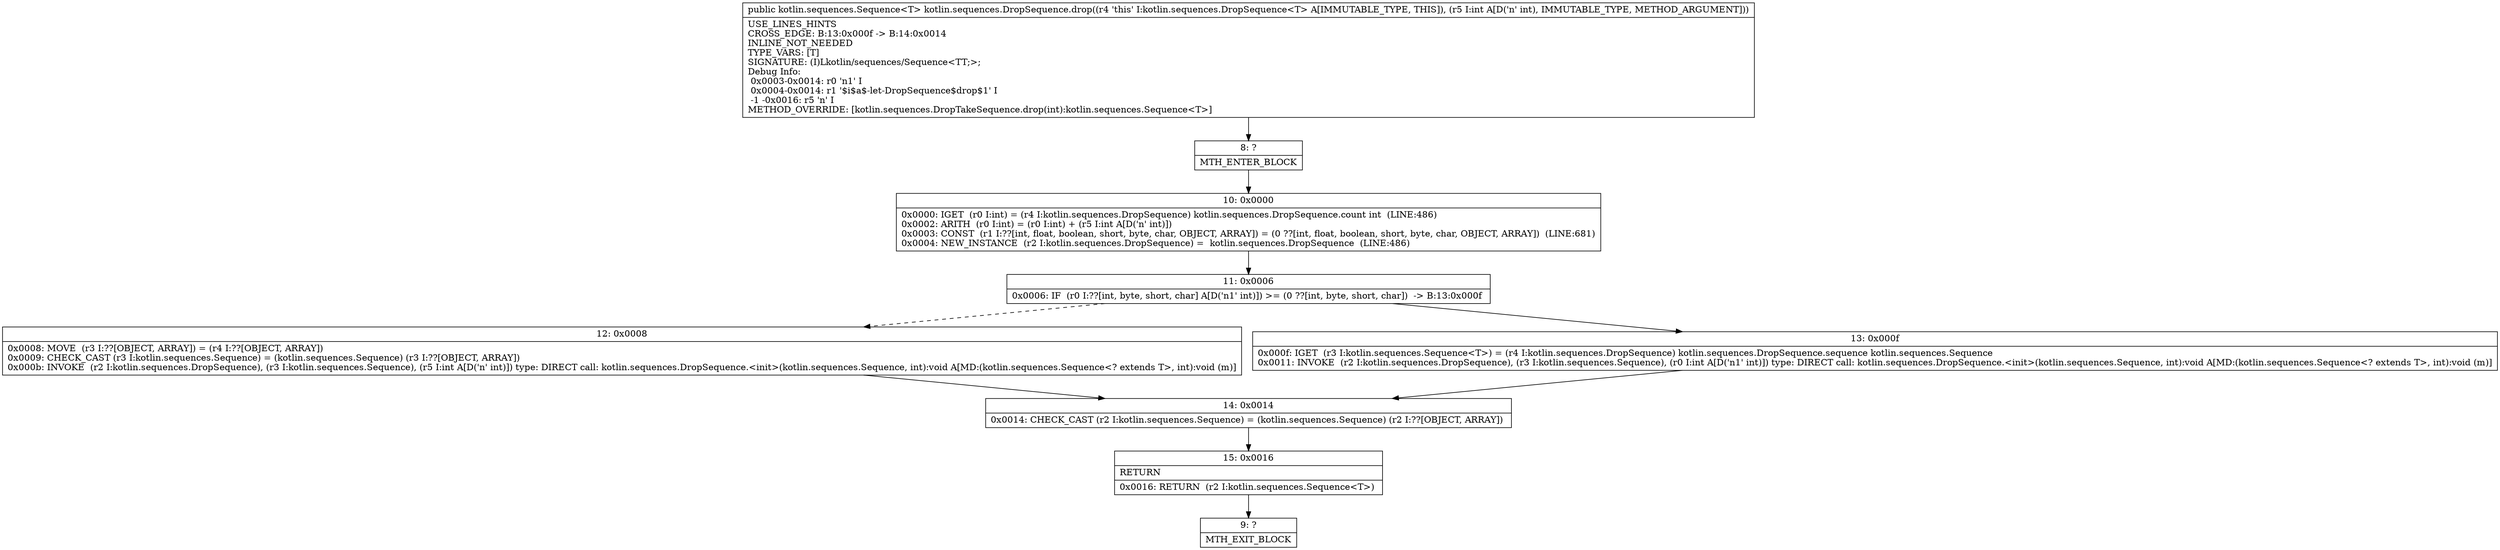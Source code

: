 digraph "CFG forkotlin.sequences.DropSequence.drop(I)Lkotlin\/sequences\/Sequence;" {
Node_8 [shape=record,label="{8\:\ ?|MTH_ENTER_BLOCK\l}"];
Node_10 [shape=record,label="{10\:\ 0x0000|0x0000: IGET  (r0 I:int) = (r4 I:kotlin.sequences.DropSequence) kotlin.sequences.DropSequence.count int  (LINE:486)\l0x0002: ARITH  (r0 I:int) = (r0 I:int) + (r5 I:int A[D('n' int)]) \l0x0003: CONST  (r1 I:??[int, float, boolean, short, byte, char, OBJECT, ARRAY]) = (0 ??[int, float, boolean, short, byte, char, OBJECT, ARRAY])  (LINE:681)\l0x0004: NEW_INSTANCE  (r2 I:kotlin.sequences.DropSequence) =  kotlin.sequences.DropSequence  (LINE:486)\l}"];
Node_11 [shape=record,label="{11\:\ 0x0006|0x0006: IF  (r0 I:??[int, byte, short, char] A[D('n1' int)]) \>= (0 ??[int, byte, short, char])  \-\> B:13:0x000f \l}"];
Node_12 [shape=record,label="{12\:\ 0x0008|0x0008: MOVE  (r3 I:??[OBJECT, ARRAY]) = (r4 I:??[OBJECT, ARRAY]) \l0x0009: CHECK_CAST (r3 I:kotlin.sequences.Sequence) = (kotlin.sequences.Sequence) (r3 I:??[OBJECT, ARRAY]) \l0x000b: INVOKE  (r2 I:kotlin.sequences.DropSequence), (r3 I:kotlin.sequences.Sequence), (r5 I:int A[D('n' int)]) type: DIRECT call: kotlin.sequences.DropSequence.\<init\>(kotlin.sequences.Sequence, int):void A[MD:(kotlin.sequences.Sequence\<? extends T\>, int):void (m)]\l}"];
Node_14 [shape=record,label="{14\:\ 0x0014|0x0014: CHECK_CAST (r2 I:kotlin.sequences.Sequence) = (kotlin.sequences.Sequence) (r2 I:??[OBJECT, ARRAY]) \l}"];
Node_15 [shape=record,label="{15\:\ 0x0016|RETURN\l|0x0016: RETURN  (r2 I:kotlin.sequences.Sequence\<T\>) \l}"];
Node_9 [shape=record,label="{9\:\ ?|MTH_EXIT_BLOCK\l}"];
Node_13 [shape=record,label="{13\:\ 0x000f|0x000f: IGET  (r3 I:kotlin.sequences.Sequence\<T\>) = (r4 I:kotlin.sequences.DropSequence) kotlin.sequences.DropSequence.sequence kotlin.sequences.Sequence \l0x0011: INVOKE  (r2 I:kotlin.sequences.DropSequence), (r3 I:kotlin.sequences.Sequence), (r0 I:int A[D('n1' int)]) type: DIRECT call: kotlin.sequences.DropSequence.\<init\>(kotlin.sequences.Sequence, int):void A[MD:(kotlin.sequences.Sequence\<? extends T\>, int):void (m)]\l}"];
MethodNode[shape=record,label="{public kotlin.sequences.Sequence\<T\> kotlin.sequences.DropSequence.drop((r4 'this' I:kotlin.sequences.DropSequence\<T\> A[IMMUTABLE_TYPE, THIS]), (r5 I:int A[D('n' int), IMMUTABLE_TYPE, METHOD_ARGUMENT]))  | USE_LINES_HINTS\lCROSS_EDGE: B:13:0x000f \-\> B:14:0x0014\lINLINE_NOT_NEEDED\lTYPE_VARS: [T]\lSIGNATURE: (I)Lkotlin\/sequences\/Sequence\<TT;\>;\lDebug Info:\l  0x0003\-0x0014: r0 'n1' I\l  0x0004\-0x0014: r1 '$i$a$\-let\-DropSequence$drop$1' I\l  \-1 \-0x0016: r5 'n' I\lMETHOD_OVERRIDE: [kotlin.sequences.DropTakeSequence.drop(int):kotlin.sequences.Sequence\<T\>]\l}"];
MethodNode -> Node_8;Node_8 -> Node_10;
Node_10 -> Node_11;
Node_11 -> Node_12[style=dashed];
Node_11 -> Node_13;
Node_12 -> Node_14;
Node_14 -> Node_15;
Node_15 -> Node_9;
Node_13 -> Node_14;
}

